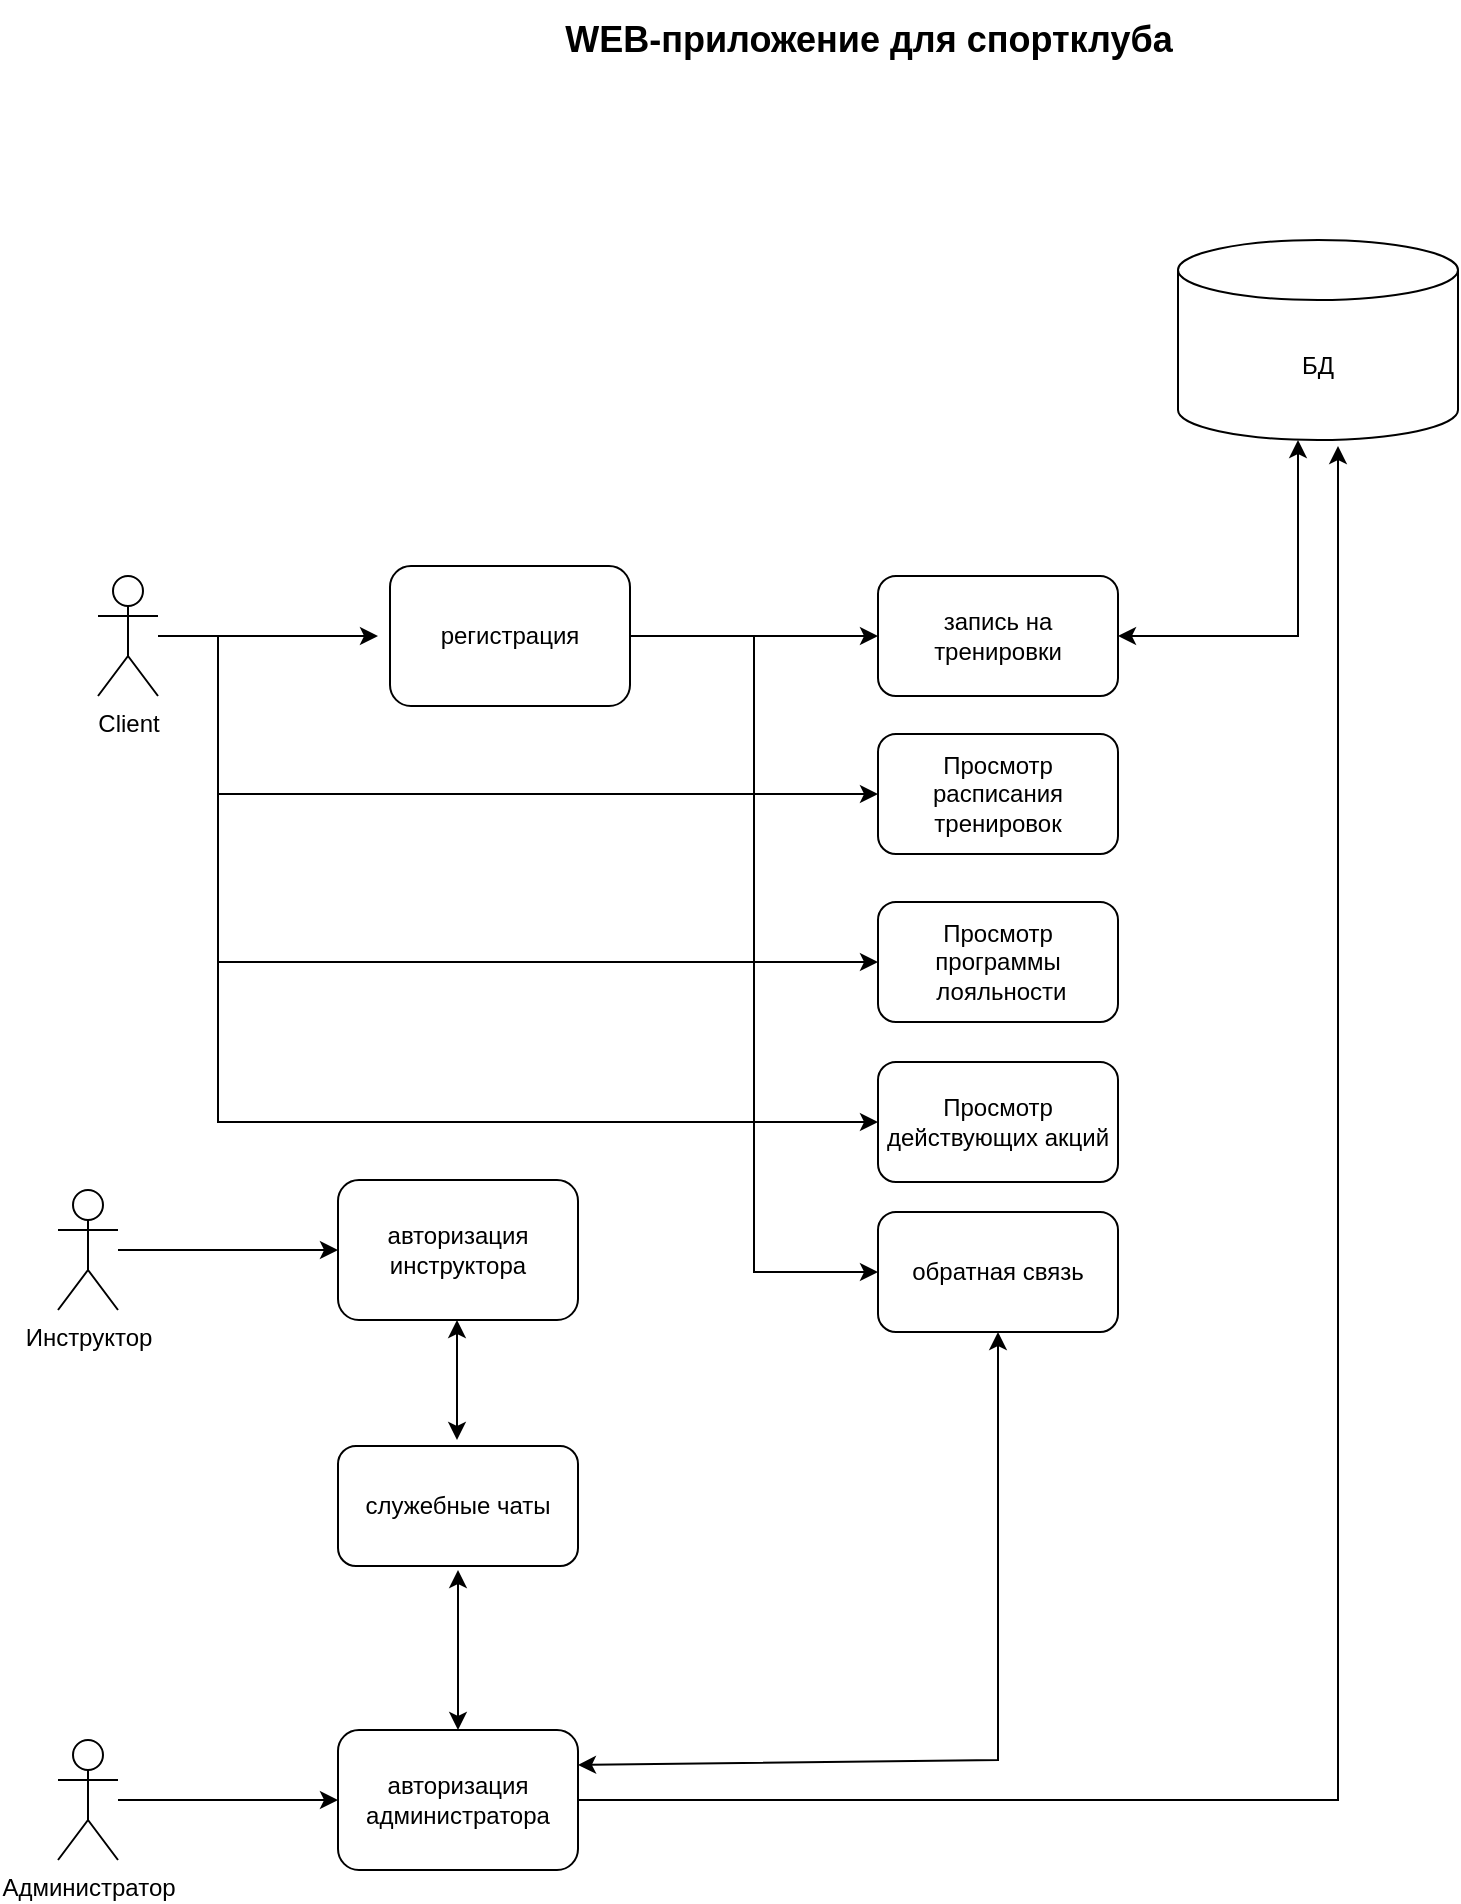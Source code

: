 <mxfile version="22.0.4" type="device">
  <diagram name="Страница — 1" id="hZJNRmpZ1RB9q_QnjN-L">
    <mxGraphModel dx="3040" dy="791" grid="1" gridSize="10" guides="1" tooltips="1" connect="1" arrows="1" fold="1" page="1" pageScale="1" pageWidth="827" pageHeight="1169" math="0" shadow="0">
      <root>
        <mxCell id="0" />
        <mxCell id="1" parent="0" />
        <mxCell id="5DGs-1F13vK0tIQoygfx-4" style="edgeStyle=orthogonalEdgeStyle;rounded=0;orthogonalLoop=1;jettySize=auto;html=1;entryX=0;entryY=0.5;entryDx=0;entryDy=0;" parent="1" source="9DOfVSZM0-10PFebdU7t-89" target="9DOfVSZM0-10PFebdU7t-150" edge="1">
          <mxGeometry relative="1" as="geometry">
            <Array as="points">
              <mxPoint x="-1520" y="358" />
              <mxPoint x="-1520" y="437" />
            </Array>
          </mxGeometry>
        </mxCell>
        <mxCell id="5DGs-1F13vK0tIQoygfx-5" style="edgeStyle=orthogonalEdgeStyle;rounded=0;orthogonalLoop=1;jettySize=auto;html=1;entryX=0;entryY=0.5;entryDx=0;entryDy=0;" parent="1" source="9DOfVSZM0-10PFebdU7t-89" target="9DOfVSZM0-10PFebdU7t-166" edge="1">
          <mxGeometry relative="1" as="geometry">
            <Array as="points">
              <mxPoint x="-1520" y="358" />
              <mxPoint x="-1520" y="521" />
            </Array>
          </mxGeometry>
        </mxCell>
        <mxCell id="5DGs-1F13vK0tIQoygfx-6" style="edgeStyle=orthogonalEdgeStyle;rounded=0;orthogonalLoop=1;jettySize=auto;html=1;entryX=0;entryY=0.5;entryDx=0;entryDy=0;" parent="1" source="9DOfVSZM0-10PFebdU7t-89" target="9DOfVSZM0-10PFebdU7t-163" edge="1">
          <mxGeometry relative="1" as="geometry">
            <Array as="points">
              <mxPoint x="-1520" y="358" />
              <mxPoint x="-1520" y="601" />
            </Array>
          </mxGeometry>
        </mxCell>
        <mxCell id="9DOfVSZM0-10PFebdU7t-89" value="Client" style="shape=umlActor;verticalLabelPosition=bottom;verticalAlign=top;html=1;outlineConnect=0;" parent="1" vertex="1">
          <mxGeometry x="-1580" y="328" width="30" height="60" as="geometry" />
        </mxCell>
        <mxCell id="9DOfVSZM0-10PFebdU7t-90" value="&lt;span style=&quot;font-size: 18px;&quot;&gt;&lt;b&gt;WEB-приложение для спортклуба&lt;/b&gt;&lt;/span&gt;" style="text;html=1;align=center;verticalAlign=middle;resizable=0;points=[];autosize=1;strokeColor=none;fillColor=none;" parent="1" vertex="1">
          <mxGeometry x="-1360" y="40" width="330" height="40" as="geometry" />
        </mxCell>
        <mxCell id="9DOfVSZM0-10PFebdU7t-141" style="edgeStyle=orthogonalEdgeStyle;rounded=0;orthogonalLoop=1;jettySize=auto;html=1;" parent="1" source="9DOfVSZM0-10PFebdU7t-133" edge="1">
          <mxGeometry relative="1" as="geometry">
            <mxPoint x="-1460" y="940" as="targetPoint" />
          </mxGeometry>
        </mxCell>
        <mxCell id="9DOfVSZM0-10PFebdU7t-133" value="Администратор" style="shape=umlActor;verticalLabelPosition=bottom;verticalAlign=top;html=1;outlineConnect=0;" parent="1" vertex="1">
          <mxGeometry x="-1600" y="910" width="30" height="60" as="geometry" />
        </mxCell>
        <mxCell id="9DOfVSZM0-10PFebdU7t-148" style="edgeStyle=orthogonalEdgeStyle;rounded=0;orthogonalLoop=1;jettySize=auto;html=1;entryX=0;entryY=0.5;entryDx=0;entryDy=0;" parent="1" source="9DOfVSZM0-10PFebdU7t-134" target="9DOfVSZM0-10PFebdU7t-147" edge="1">
          <mxGeometry relative="1" as="geometry" />
        </mxCell>
        <mxCell id="9DOfVSZM0-10PFebdU7t-168" style="edgeStyle=orthogonalEdgeStyle;rounded=0;orthogonalLoop=1;jettySize=auto;html=1;entryX=0;entryY=0.5;entryDx=0;entryDy=0;" parent="1" source="9DOfVSZM0-10PFebdU7t-134" target="9DOfVSZM0-10PFebdU7t-165" edge="1">
          <mxGeometry relative="1" as="geometry" />
        </mxCell>
        <mxCell id="9DOfVSZM0-10PFebdU7t-134" value="регистрация" style="rounded=1;whiteSpace=wrap;html=1;" parent="1" vertex="1">
          <mxGeometry x="-1434" y="323" width="120" height="70" as="geometry" />
        </mxCell>
        <mxCell id="9DOfVSZM0-10PFebdU7t-142" style="edgeStyle=orthogonalEdgeStyle;rounded=0;orthogonalLoop=1;jettySize=auto;html=1;" parent="1" source="9DOfVSZM0-10PFebdU7t-137" edge="1">
          <mxGeometry relative="1" as="geometry">
            <mxPoint x="-1460" y="665" as="targetPoint" />
          </mxGeometry>
        </mxCell>
        <mxCell id="9DOfVSZM0-10PFebdU7t-137" value="Инструктор" style="shape=umlActor;verticalLabelPosition=bottom;verticalAlign=top;html=1;outlineConnect=0;" parent="1" vertex="1">
          <mxGeometry x="-1600" y="635" width="30" height="60" as="geometry" />
        </mxCell>
        <mxCell id="9DOfVSZM0-10PFebdU7t-143" style="edgeStyle=orthogonalEdgeStyle;rounded=0;orthogonalLoop=1;jettySize=auto;html=1;entryX=-0.05;entryY=0.443;entryDx=0;entryDy=0;entryPerimeter=0;" parent="1" source="9DOfVSZM0-10PFebdU7t-89" edge="1">
          <mxGeometry relative="1" as="geometry">
            <mxPoint x="-1440" y="358.01" as="targetPoint" />
          </mxGeometry>
        </mxCell>
        <mxCell id="9DOfVSZM0-10PFebdU7t-157" style="edgeStyle=orthogonalEdgeStyle;rounded=0;orthogonalLoop=1;jettySize=auto;html=1;" parent="1" source="9DOfVSZM0-10PFebdU7t-144" edge="1">
          <mxGeometry relative="1" as="geometry">
            <mxPoint x="-960" y="263" as="targetPoint" />
            <Array as="points">
              <mxPoint x="-960" y="940" />
              <mxPoint x="-960" y="263" />
            </Array>
          </mxGeometry>
        </mxCell>
        <mxCell id="9DOfVSZM0-10PFebdU7t-144" value="авторизация администратора" style="rounded=1;whiteSpace=wrap;html=1;" parent="1" vertex="1">
          <mxGeometry x="-1460" y="905" width="120" height="70" as="geometry" />
        </mxCell>
        <mxCell id="9DOfVSZM0-10PFebdU7t-145" style="edgeStyle=orthogonalEdgeStyle;rounded=0;orthogonalLoop=1;jettySize=auto;html=1;exitX=0.5;exitY=1;exitDx=0;exitDy=0;" parent="1" source="9DOfVSZM0-10PFebdU7t-144" target="9DOfVSZM0-10PFebdU7t-144" edge="1">
          <mxGeometry relative="1" as="geometry" />
        </mxCell>
        <mxCell id="9DOfVSZM0-10PFebdU7t-146" value="авторизация инструктора" style="rounded=1;whiteSpace=wrap;html=1;" parent="1" vertex="1">
          <mxGeometry x="-1460" y="630" width="120" height="70" as="geometry" />
        </mxCell>
        <mxCell id="9DOfVSZM0-10PFebdU7t-147" value="обратная связь" style="rounded=1;whiteSpace=wrap;html=1;" parent="1" vertex="1">
          <mxGeometry x="-1190" y="646" width="120" height="60" as="geometry" />
        </mxCell>
        <mxCell id="9DOfVSZM0-10PFebdU7t-150" value="Просмотр расписания тренировок" style="rounded=1;whiteSpace=wrap;html=1;" parent="1" vertex="1">
          <mxGeometry x="-1190" y="407" width="120" height="60" as="geometry" />
        </mxCell>
        <mxCell id="9DOfVSZM0-10PFebdU7t-152" value="БД" style="shape=cylinder3;whiteSpace=wrap;html=1;boundedLbl=1;backgroundOutline=1;size=15;" parent="1" vertex="1">
          <mxGeometry x="-1040" y="160" width="140" height="100" as="geometry" />
        </mxCell>
        <mxCell id="9DOfVSZM0-10PFebdU7t-156" value="служебные чаты" style="rounded=1;whiteSpace=wrap;html=1;" parent="1" vertex="1">
          <mxGeometry x="-1460" y="763" width="120" height="60" as="geometry" />
        </mxCell>
        <mxCell id="9DOfVSZM0-10PFebdU7t-158" value="" style="endArrow=classic;startArrow=classic;html=1;rounded=0;" parent="1" edge="1">
          <mxGeometry width="50" height="50" relative="1" as="geometry">
            <mxPoint x="-1400" y="825" as="sourcePoint" />
            <mxPoint x="-1400" y="905" as="targetPoint" />
          </mxGeometry>
        </mxCell>
        <mxCell id="9DOfVSZM0-10PFebdU7t-159" value="" style="endArrow=classic;startArrow=classic;html=1;rounded=0;exitX=0.45;exitY=0;exitDx=0;exitDy=0;exitPerimeter=0;entryX=0.5;entryY=1;entryDx=0;entryDy=0;" parent="1" edge="1">
          <mxGeometry width="50" height="50" relative="1" as="geometry">
            <mxPoint x="-1400.5" y="760" as="sourcePoint" />
            <mxPoint x="-1400.5" y="700" as="targetPoint" />
          </mxGeometry>
        </mxCell>
        <mxCell id="9DOfVSZM0-10PFebdU7t-163" value="Просмотр действующих акций" style="rounded=1;whiteSpace=wrap;html=1;" parent="1" vertex="1">
          <mxGeometry x="-1190" y="571" width="120" height="60" as="geometry" />
        </mxCell>
        <mxCell id="9DOfVSZM0-10PFebdU7t-165" value="запись на тренировки" style="rounded=1;whiteSpace=wrap;html=1;" parent="1" vertex="1">
          <mxGeometry x="-1190" y="328" width="120" height="60" as="geometry" />
        </mxCell>
        <mxCell id="9DOfVSZM0-10PFebdU7t-166" value="Просмотр программы&lt;br&gt;&amp;nbsp;лояльности" style="rounded=1;whiteSpace=wrap;html=1;" parent="1" vertex="1">
          <mxGeometry x="-1190" y="491" width="120" height="60" as="geometry" />
        </mxCell>
        <mxCell id="9DOfVSZM0-10PFebdU7t-169" value="" style="endArrow=classic;startArrow=classic;html=1;rounded=0;entryX=0.5;entryY=1;entryDx=0;entryDy=0;exitX=1;exitY=0.25;exitDx=0;exitDy=0;" parent="1" source="9DOfVSZM0-10PFebdU7t-144" target="9DOfVSZM0-10PFebdU7t-147" edge="1">
          <mxGeometry width="50" height="50" relative="1" as="geometry">
            <mxPoint x="-1050" y="910" as="sourcePoint" />
            <mxPoint x="-1000" y="860" as="targetPoint" />
            <Array as="points">
              <mxPoint x="-1130" y="920" />
            </Array>
          </mxGeometry>
        </mxCell>
        <mxCell id="5DGs-1F13vK0tIQoygfx-9" value="" style="endArrow=classic;startArrow=classic;html=1;rounded=0;exitX=1;exitY=0.5;exitDx=0;exitDy=0;" parent="1" source="9DOfVSZM0-10PFebdU7t-165" edge="1">
          <mxGeometry width="50" height="50" relative="1" as="geometry">
            <mxPoint x="-1230" y="410" as="sourcePoint" />
            <mxPoint x="-980" y="260" as="targetPoint" />
            <Array as="points">
              <mxPoint x="-980" y="358" />
            </Array>
          </mxGeometry>
        </mxCell>
      </root>
    </mxGraphModel>
  </diagram>
</mxfile>
